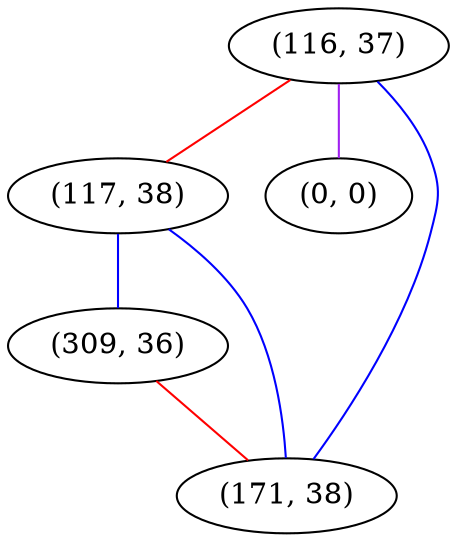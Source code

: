 graph "" {
"(116, 37)";
"(117, 38)";
"(309, 36)";
"(0, 0)";
"(171, 38)";
"(116, 37)" -- "(117, 38)"  [color=red, key=0, weight=1];
"(116, 37)" -- "(0, 0)"  [color=purple, key=0, weight=4];
"(116, 37)" -- "(171, 38)"  [color=blue, key=0, weight=3];
"(117, 38)" -- "(309, 36)"  [color=blue, key=0, weight=3];
"(117, 38)" -- "(171, 38)"  [color=blue, key=0, weight=3];
"(309, 36)" -- "(171, 38)"  [color=red, key=0, weight=1];
}
